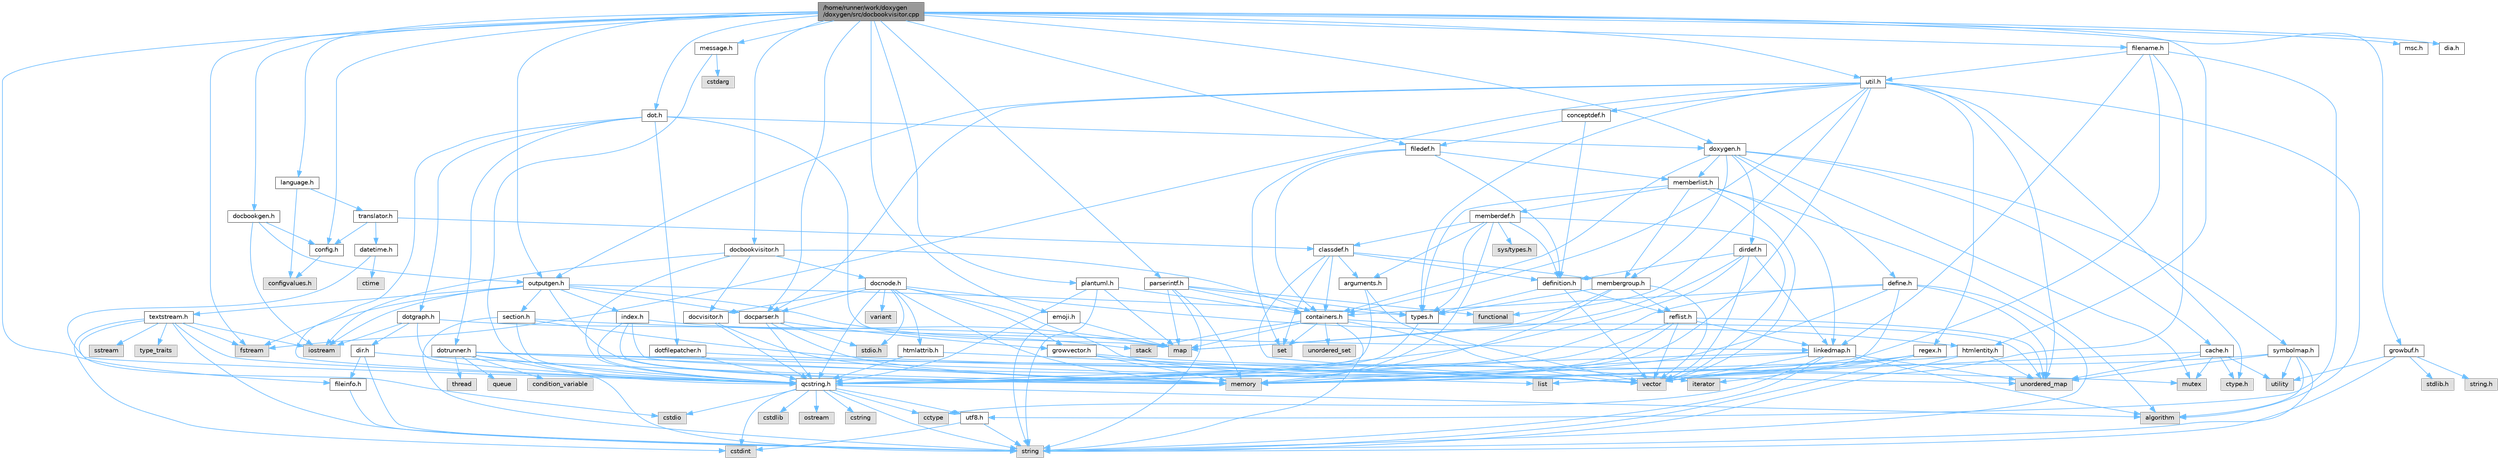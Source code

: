 digraph "/home/runner/work/doxygen/doxygen/src/docbookvisitor.cpp"
{
 // INTERACTIVE_SVG=YES
 // LATEX_PDF_SIZE
  bgcolor="transparent";
  edge [fontname=Helvetica,fontsize=10,labelfontname=Helvetica,labelfontsize=10];
  node [fontname=Helvetica,fontsize=10,shape=box,height=0.2,width=0.4];
  Node1 [label="/home/runner/work/doxygen\l/doxygen/src/docbookvisitor.cpp",height=0.2,width=0.4,color="gray40", fillcolor="grey60", style="filled", fontcolor="black",tooltip=" "];
  Node1 -> Node2 [color="steelblue1",style="solid"];
  Node2 [label="fstream",height=0.2,width=0.4,color="grey60", fillcolor="#E0E0E0", style="filled",tooltip=" "];
  Node1 -> Node3 [color="steelblue1",style="solid"];
  Node3 [label="docbookvisitor.h",height=0.2,width=0.4,color="grey40", fillcolor="white", style="filled",URL="$de/dcd/docbookvisitor_8h.html",tooltip=" "];
  Node3 -> Node4 [color="steelblue1",style="solid"];
  Node4 [label="iostream",height=0.2,width=0.4,color="grey60", fillcolor="#E0E0E0", style="filled",tooltip=" "];
  Node3 -> Node5 [color="steelblue1",style="solid"];
  Node5 [label="containers.h",height=0.2,width=0.4,color="grey40", fillcolor="white", style="filled",URL="$d5/d75/containers_8h.html",tooltip=" "];
  Node5 -> Node6 [color="steelblue1",style="solid"];
  Node6 [label="vector",height=0.2,width=0.4,color="grey60", fillcolor="#E0E0E0", style="filled",tooltip=" "];
  Node5 -> Node7 [color="steelblue1",style="solid"];
  Node7 [label="string",height=0.2,width=0.4,color="grey60", fillcolor="#E0E0E0", style="filled",tooltip=" "];
  Node5 -> Node8 [color="steelblue1",style="solid"];
  Node8 [label="set",height=0.2,width=0.4,color="grey60", fillcolor="#E0E0E0", style="filled",tooltip=" "];
  Node5 -> Node9 [color="steelblue1",style="solid"];
  Node9 [label="map",height=0.2,width=0.4,color="grey60", fillcolor="#E0E0E0", style="filled",tooltip=" "];
  Node5 -> Node10 [color="steelblue1",style="solid"];
  Node10 [label="unordered_set",height=0.2,width=0.4,color="grey60", fillcolor="#E0E0E0", style="filled",tooltip=" "];
  Node5 -> Node11 [color="steelblue1",style="solid"];
  Node11 [label="unordered_map",height=0.2,width=0.4,color="grey60", fillcolor="#E0E0E0", style="filled",tooltip=" "];
  Node5 -> Node12 [color="steelblue1",style="solid"];
  Node12 [label="stack",height=0.2,width=0.4,color="grey60", fillcolor="#E0E0E0", style="filled",tooltip=" "];
  Node3 -> Node13 [color="steelblue1",style="solid"];
  Node13 [label="docvisitor.h",height=0.2,width=0.4,color="grey40", fillcolor="white", style="filled",URL="$d2/d3c/docvisitor_8h.html",tooltip=" "];
  Node13 -> Node14 [color="steelblue1",style="solid"];
  Node14 [label="memory",height=0.2,width=0.4,color="grey60", fillcolor="#E0E0E0", style="filled",tooltip=" "];
  Node13 -> Node15 [color="steelblue1",style="solid"];
  Node15 [label="qcstring.h",height=0.2,width=0.4,color="grey40", fillcolor="white", style="filled",URL="$d7/d5c/qcstring_8h.html",tooltip=" "];
  Node15 -> Node7 [color="steelblue1",style="solid"];
  Node15 -> Node16 [color="steelblue1",style="solid"];
  Node16 [label="algorithm",height=0.2,width=0.4,color="grey60", fillcolor="#E0E0E0", style="filled",tooltip=" "];
  Node15 -> Node17 [color="steelblue1",style="solid"];
  Node17 [label="cctype",height=0.2,width=0.4,color="grey60", fillcolor="#E0E0E0", style="filled",tooltip=" "];
  Node15 -> Node18 [color="steelblue1",style="solid"];
  Node18 [label="cstring",height=0.2,width=0.4,color="grey60", fillcolor="#E0E0E0", style="filled",tooltip=" "];
  Node15 -> Node19 [color="steelblue1",style="solid"];
  Node19 [label="cstdio",height=0.2,width=0.4,color="grey60", fillcolor="#E0E0E0", style="filled",tooltip=" "];
  Node15 -> Node20 [color="steelblue1",style="solid"];
  Node20 [label="cstdlib",height=0.2,width=0.4,color="grey60", fillcolor="#E0E0E0", style="filled",tooltip=" "];
  Node15 -> Node21 [color="steelblue1",style="solid"];
  Node21 [label="cstdint",height=0.2,width=0.4,color="grey60", fillcolor="#E0E0E0", style="filled",tooltip=" "];
  Node15 -> Node22 [color="steelblue1",style="solid"];
  Node22 [label="ostream",height=0.2,width=0.4,color="grey60", fillcolor="#E0E0E0", style="filled",tooltip=" "];
  Node15 -> Node23 [color="steelblue1",style="solid"];
  Node23 [label="utf8.h",height=0.2,width=0.4,color="grey40", fillcolor="white", style="filled",URL="$db/d7c/utf8_8h.html",tooltip="Various UTF8 related helper functions."];
  Node23 -> Node21 [color="steelblue1",style="solid"];
  Node23 -> Node7 [color="steelblue1",style="solid"];
  Node3 -> Node24 [color="steelblue1",style="solid"];
  Node24 [label="docnode.h",height=0.2,width=0.4,color="grey40", fillcolor="white", style="filled",URL="$de/d2b/docnode_8h.html",tooltip=" "];
  Node24 -> Node25 [color="steelblue1",style="solid"];
  Node25 [label="stdio.h",height=0.2,width=0.4,color="grey60", fillcolor="#E0E0E0", style="filled",tooltip=" "];
  Node24 -> Node6 [color="steelblue1",style="solid"];
  Node24 -> Node14 [color="steelblue1",style="solid"];
  Node24 -> Node26 [color="steelblue1",style="solid"];
  Node26 [label="variant",height=0.2,width=0.4,color="grey60", fillcolor="#E0E0E0", style="filled",tooltip=" "];
  Node24 -> Node15 [color="steelblue1",style="solid"];
  Node24 -> Node13 [color="steelblue1",style="solid"];
  Node24 -> Node27 [color="steelblue1",style="solid"];
  Node27 [label="docparser.h",height=0.2,width=0.4,color="grey40", fillcolor="white", style="filled",URL="$de/d9c/docparser_8h.html",tooltip=" "];
  Node27 -> Node25 [color="steelblue1",style="solid"];
  Node27 -> Node14 [color="steelblue1",style="solid"];
  Node27 -> Node15 [color="steelblue1",style="solid"];
  Node27 -> Node28 [color="steelblue1",style="solid"];
  Node28 [label="growvector.h",height=0.2,width=0.4,color="grey40", fillcolor="white", style="filled",URL="$d7/d50/growvector_8h.html",tooltip=" "];
  Node28 -> Node6 [color="steelblue1",style="solid"];
  Node28 -> Node14 [color="steelblue1",style="solid"];
  Node28 -> Node29 [color="steelblue1",style="solid"];
  Node29 [label="iterator",height=0.2,width=0.4,color="grey60", fillcolor="#E0E0E0", style="filled",tooltip=" "];
  Node24 -> Node30 [color="steelblue1",style="solid"];
  Node30 [label="htmlattrib.h",height=0.2,width=0.4,color="grey40", fillcolor="white", style="filled",URL="$d0/d73/htmlattrib_8h.html",tooltip=" "];
  Node30 -> Node6 [color="steelblue1",style="solid"];
  Node30 -> Node15 [color="steelblue1",style="solid"];
  Node24 -> Node31 [color="steelblue1",style="solid"];
  Node31 [label="htmlentity.h",height=0.2,width=0.4,color="grey40", fillcolor="white", style="filled",URL="$db/dc6/htmlentity_8h.html",tooltip=" "];
  Node31 -> Node11 [color="steelblue1",style="solid"];
  Node31 -> Node7 [color="steelblue1",style="solid"];
  Node31 -> Node15 [color="steelblue1",style="solid"];
  Node24 -> Node28 [color="steelblue1",style="solid"];
  Node3 -> Node15 [color="steelblue1",style="solid"];
  Node1 -> Node27 [color="steelblue1",style="solid"];
  Node1 -> Node32 [color="steelblue1",style="solid"];
  Node32 [label="language.h",height=0.2,width=0.4,color="grey40", fillcolor="white", style="filled",URL="$d8/dce/language_8h.html",tooltip=" "];
  Node32 -> Node33 [color="steelblue1",style="solid"];
  Node33 [label="translator.h",height=0.2,width=0.4,color="grey40", fillcolor="white", style="filled",URL="$d9/df1/translator_8h.html",tooltip=" "];
  Node33 -> Node34 [color="steelblue1",style="solid"];
  Node34 [label="classdef.h",height=0.2,width=0.4,color="grey40", fillcolor="white", style="filled",URL="$d1/da6/classdef_8h.html",tooltip=" "];
  Node34 -> Node6 [color="steelblue1",style="solid"];
  Node34 -> Node8 [color="steelblue1",style="solid"];
  Node34 -> Node5 [color="steelblue1",style="solid"];
  Node34 -> Node35 [color="steelblue1",style="solid"];
  Node35 [label="definition.h",height=0.2,width=0.4,color="grey40", fillcolor="white", style="filled",URL="$df/da1/definition_8h.html",tooltip=" "];
  Node35 -> Node6 [color="steelblue1",style="solid"];
  Node35 -> Node36 [color="steelblue1",style="solid"];
  Node36 [label="types.h",height=0.2,width=0.4,color="grey40", fillcolor="white", style="filled",URL="$d9/d49/types_8h.html",tooltip="This file contains a number of basic enums and types."];
  Node36 -> Node15 [color="steelblue1",style="solid"];
  Node35 -> Node37 [color="steelblue1",style="solid"];
  Node37 [label="reflist.h",height=0.2,width=0.4,color="grey40", fillcolor="white", style="filled",URL="$d1/d02/reflist_8h.html",tooltip=" "];
  Node37 -> Node6 [color="steelblue1",style="solid"];
  Node37 -> Node11 [color="steelblue1",style="solid"];
  Node37 -> Node14 [color="steelblue1",style="solid"];
  Node37 -> Node15 [color="steelblue1",style="solid"];
  Node37 -> Node38 [color="steelblue1",style="solid"];
  Node38 [label="linkedmap.h",height=0.2,width=0.4,color="grey40", fillcolor="white", style="filled",URL="$da/de1/linkedmap_8h.html",tooltip=" "];
  Node38 -> Node11 [color="steelblue1",style="solid"];
  Node38 -> Node6 [color="steelblue1",style="solid"];
  Node38 -> Node14 [color="steelblue1",style="solid"];
  Node38 -> Node7 [color="steelblue1",style="solid"];
  Node38 -> Node16 [color="steelblue1",style="solid"];
  Node38 -> Node17 [color="steelblue1",style="solid"];
  Node38 -> Node15 [color="steelblue1",style="solid"];
  Node34 -> Node39 [color="steelblue1",style="solid"];
  Node39 [label="arguments.h",height=0.2,width=0.4,color="grey40", fillcolor="white", style="filled",URL="$df/d9b/arguments_8h.html",tooltip=" "];
  Node39 -> Node6 [color="steelblue1",style="solid"];
  Node39 -> Node15 [color="steelblue1",style="solid"];
  Node34 -> Node40 [color="steelblue1",style="solid"];
  Node40 [label="membergroup.h",height=0.2,width=0.4,color="grey40", fillcolor="white", style="filled",URL="$d9/d11/membergroup_8h.html",tooltip=" "];
  Node40 -> Node6 [color="steelblue1",style="solid"];
  Node40 -> Node9 [color="steelblue1",style="solid"];
  Node40 -> Node14 [color="steelblue1",style="solid"];
  Node40 -> Node36 [color="steelblue1",style="solid"];
  Node40 -> Node37 [color="steelblue1",style="solid"];
  Node33 -> Node41 [color="steelblue1",style="solid"];
  Node41 [label="config.h",height=0.2,width=0.4,color="grey40", fillcolor="white", style="filled",URL="$db/d16/config_8h.html",tooltip=" "];
  Node41 -> Node42 [color="steelblue1",style="solid"];
  Node42 [label="configvalues.h",height=0.2,width=0.4,color="grey60", fillcolor="#E0E0E0", style="filled",tooltip=" "];
  Node33 -> Node43 [color="steelblue1",style="solid"];
  Node43 [label="datetime.h",height=0.2,width=0.4,color="grey40", fillcolor="white", style="filled",URL="$de/d1b/datetime_8h.html",tooltip=" "];
  Node43 -> Node44 [color="steelblue1",style="solid"];
  Node44 [label="ctime",height=0.2,width=0.4,color="grey60", fillcolor="#E0E0E0", style="filled",tooltip=" "];
  Node43 -> Node15 [color="steelblue1",style="solid"];
  Node32 -> Node42 [color="steelblue1",style="solid"];
  Node1 -> Node45 [color="steelblue1",style="solid"];
  Node45 [label="doxygen.h",height=0.2,width=0.4,color="grey40", fillcolor="white", style="filled",URL="$d1/da1/doxygen_8h.html",tooltip=" "];
  Node45 -> Node46 [color="steelblue1",style="solid"];
  Node46 [label="mutex",height=0.2,width=0.4,color="grey60", fillcolor="#E0E0E0", style="filled",tooltip=" "];
  Node45 -> Node5 [color="steelblue1",style="solid"];
  Node45 -> Node40 [color="steelblue1",style="solid"];
  Node45 -> Node47 [color="steelblue1",style="solid"];
  Node47 [label="dirdef.h",height=0.2,width=0.4,color="grey40", fillcolor="white", style="filled",URL="$d6/d15/dirdef_8h.html",tooltip=" "];
  Node47 -> Node6 [color="steelblue1",style="solid"];
  Node47 -> Node9 [color="steelblue1",style="solid"];
  Node47 -> Node15 [color="steelblue1",style="solid"];
  Node47 -> Node38 [color="steelblue1",style="solid"];
  Node47 -> Node35 [color="steelblue1",style="solid"];
  Node45 -> Node48 [color="steelblue1",style="solid"];
  Node48 [label="memberlist.h",height=0.2,width=0.4,color="grey40", fillcolor="white", style="filled",URL="$dd/d78/memberlist_8h.html",tooltip=" "];
  Node48 -> Node6 [color="steelblue1",style="solid"];
  Node48 -> Node16 [color="steelblue1",style="solid"];
  Node48 -> Node49 [color="steelblue1",style="solid"];
  Node49 [label="memberdef.h",height=0.2,width=0.4,color="grey40", fillcolor="white", style="filled",URL="$d4/d46/memberdef_8h.html",tooltip=" "];
  Node49 -> Node6 [color="steelblue1",style="solid"];
  Node49 -> Node14 [color="steelblue1",style="solid"];
  Node49 -> Node50 [color="steelblue1",style="solid"];
  Node50 [label="sys/types.h",height=0.2,width=0.4,color="grey60", fillcolor="#E0E0E0", style="filled",tooltip=" "];
  Node49 -> Node36 [color="steelblue1",style="solid"];
  Node49 -> Node35 [color="steelblue1",style="solid"];
  Node49 -> Node39 [color="steelblue1",style="solid"];
  Node49 -> Node34 [color="steelblue1",style="solid"];
  Node48 -> Node38 [color="steelblue1",style="solid"];
  Node48 -> Node36 [color="steelblue1",style="solid"];
  Node48 -> Node40 [color="steelblue1",style="solid"];
  Node45 -> Node51 [color="steelblue1",style="solid"];
  Node51 [label="define.h",height=0.2,width=0.4,color="grey40", fillcolor="white", style="filled",URL="$df/d67/define_8h.html",tooltip=" "];
  Node51 -> Node6 [color="steelblue1",style="solid"];
  Node51 -> Node14 [color="steelblue1",style="solid"];
  Node51 -> Node7 [color="steelblue1",style="solid"];
  Node51 -> Node11 [color="steelblue1",style="solid"];
  Node51 -> Node15 [color="steelblue1",style="solid"];
  Node51 -> Node5 [color="steelblue1",style="solid"];
  Node45 -> Node52 [color="steelblue1",style="solid"];
  Node52 [label="cache.h",height=0.2,width=0.4,color="grey40", fillcolor="white", style="filled",URL="$d3/d26/cache_8h.html",tooltip=" "];
  Node52 -> Node53 [color="steelblue1",style="solid"];
  Node53 [label="list",height=0.2,width=0.4,color="grey60", fillcolor="#E0E0E0", style="filled",tooltip=" "];
  Node52 -> Node11 [color="steelblue1",style="solid"];
  Node52 -> Node46 [color="steelblue1",style="solid"];
  Node52 -> Node54 [color="steelblue1",style="solid"];
  Node54 [label="utility",height=0.2,width=0.4,color="grey60", fillcolor="#E0E0E0", style="filled",tooltip=" "];
  Node52 -> Node55 [color="steelblue1",style="solid"];
  Node55 [label="ctype.h",height=0.2,width=0.4,color="grey60", fillcolor="#E0E0E0", style="filled",tooltip=" "];
  Node45 -> Node56 [color="steelblue1",style="solid"];
  Node56 [label="symbolmap.h",height=0.2,width=0.4,color="grey40", fillcolor="white", style="filled",URL="$d7/ddd/symbolmap_8h.html",tooltip=" "];
  Node56 -> Node16 [color="steelblue1",style="solid"];
  Node56 -> Node11 [color="steelblue1",style="solid"];
  Node56 -> Node6 [color="steelblue1",style="solid"];
  Node56 -> Node7 [color="steelblue1",style="solid"];
  Node56 -> Node54 [color="steelblue1",style="solid"];
  Node1 -> Node57 [color="steelblue1",style="solid"];
  Node57 [label="outputgen.h",height=0.2,width=0.4,color="grey40", fillcolor="white", style="filled",URL="$df/d06/outputgen_8h.html",tooltip=" "];
  Node57 -> Node14 [color="steelblue1",style="solid"];
  Node57 -> Node12 [color="steelblue1",style="solid"];
  Node57 -> Node4 [color="steelblue1",style="solid"];
  Node57 -> Node2 [color="steelblue1",style="solid"];
  Node57 -> Node36 [color="steelblue1",style="solid"];
  Node57 -> Node58 [color="steelblue1",style="solid"];
  Node58 [label="index.h",height=0.2,width=0.4,color="grey40", fillcolor="white", style="filled",URL="$d1/db5/index_8h.html",tooltip=" "];
  Node58 -> Node14 [color="steelblue1",style="solid"];
  Node58 -> Node6 [color="steelblue1",style="solid"];
  Node58 -> Node9 [color="steelblue1",style="solid"];
  Node58 -> Node15 [color="steelblue1",style="solid"];
  Node57 -> Node59 [color="steelblue1",style="solid"];
  Node59 [label="section.h",height=0.2,width=0.4,color="grey40", fillcolor="white", style="filled",URL="$d1/d2a/section_8h.html",tooltip=" "];
  Node59 -> Node7 [color="steelblue1",style="solid"];
  Node59 -> Node11 [color="steelblue1",style="solid"];
  Node59 -> Node15 [color="steelblue1",style="solid"];
  Node59 -> Node38 [color="steelblue1",style="solid"];
  Node57 -> Node60 [color="steelblue1",style="solid"];
  Node60 [label="textstream.h",height=0.2,width=0.4,color="grey40", fillcolor="white", style="filled",URL="$d4/d7d/textstream_8h.html",tooltip=" "];
  Node60 -> Node7 [color="steelblue1",style="solid"];
  Node60 -> Node4 [color="steelblue1",style="solid"];
  Node60 -> Node61 [color="steelblue1",style="solid"];
  Node61 [label="sstream",height=0.2,width=0.4,color="grey60", fillcolor="#E0E0E0", style="filled",tooltip=" "];
  Node60 -> Node21 [color="steelblue1",style="solid"];
  Node60 -> Node19 [color="steelblue1",style="solid"];
  Node60 -> Node2 [color="steelblue1",style="solid"];
  Node60 -> Node62 [color="steelblue1",style="solid"];
  Node62 [label="type_traits",height=0.2,width=0.4,color="grey60", fillcolor="#E0E0E0", style="filled",tooltip=" "];
  Node60 -> Node15 [color="steelblue1",style="solid"];
  Node57 -> Node27 [color="steelblue1",style="solid"];
  Node1 -> Node63 [color="steelblue1",style="solid"];
  Node63 [label="docbookgen.h",height=0.2,width=0.4,color="grey40", fillcolor="white", style="filled",URL="$de/dea/docbookgen_8h.html",tooltip=" "];
  Node63 -> Node4 [color="steelblue1",style="solid"];
  Node63 -> Node41 [color="steelblue1",style="solid"];
  Node63 -> Node57 [color="steelblue1",style="solid"];
  Node1 -> Node64 [color="steelblue1",style="solid"];
  Node64 [label="dot.h",height=0.2,width=0.4,color="grey40", fillcolor="white", style="filled",URL="$d6/d4a/dot_8h.html",tooltip=" "];
  Node64 -> Node9 [color="steelblue1",style="solid"];
  Node64 -> Node15 [color="steelblue1",style="solid"];
  Node64 -> Node65 [color="steelblue1",style="solid"];
  Node65 [label="dotgraph.h",height=0.2,width=0.4,color="grey40", fillcolor="white", style="filled",URL="$d0/daa/dotgraph_8h.html",tooltip=" "];
  Node65 -> Node4 [color="steelblue1",style="solid"];
  Node65 -> Node9 [color="steelblue1",style="solid"];
  Node65 -> Node15 [color="steelblue1",style="solid"];
  Node65 -> Node66 [color="steelblue1",style="solid"];
  Node66 [label="dir.h",height=0.2,width=0.4,color="grey40", fillcolor="white", style="filled",URL="$df/d9c/dir_8h.html",tooltip=" "];
  Node66 -> Node7 [color="steelblue1",style="solid"];
  Node66 -> Node14 [color="steelblue1",style="solid"];
  Node66 -> Node67 [color="steelblue1",style="solid"];
  Node67 [label="fileinfo.h",height=0.2,width=0.4,color="grey40", fillcolor="white", style="filled",URL="$df/d45/fileinfo_8h.html",tooltip=" "];
  Node67 -> Node7 [color="steelblue1",style="solid"];
  Node64 -> Node68 [color="steelblue1",style="solid"];
  Node68 [label="dotfilepatcher.h",height=0.2,width=0.4,color="grey40", fillcolor="white", style="filled",URL="$d3/d38/dotfilepatcher_8h.html",tooltip=" "];
  Node68 -> Node6 [color="steelblue1",style="solid"];
  Node68 -> Node15 [color="steelblue1",style="solid"];
  Node64 -> Node69 [color="steelblue1",style="solid"];
  Node69 [label="dotrunner.h",height=0.2,width=0.4,color="grey40", fillcolor="white", style="filled",URL="$d2/dd1/dotrunner_8h.html",tooltip=" "];
  Node69 -> Node7 [color="steelblue1",style="solid"];
  Node69 -> Node70 [color="steelblue1",style="solid"];
  Node70 [label="thread",height=0.2,width=0.4,color="grey60", fillcolor="#E0E0E0", style="filled",tooltip=" "];
  Node69 -> Node53 [color="steelblue1",style="solid"];
  Node69 -> Node71 [color="steelblue1",style="solid"];
  Node71 [label="queue",height=0.2,width=0.4,color="grey60", fillcolor="#E0E0E0", style="filled",tooltip=" "];
  Node69 -> Node46 [color="steelblue1",style="solid"];
  Node69 -> Node72 [color="steelblue1",style="solid"];
  Node72 [label="condition_variable",height=0.2,width=0.4,color="grey60", fillcolor="#E0E0E0", style="filled",tooltip=" "];
  Node69 -> Node14 [color="steelblue1",style="solid"];
  Node69 -> Node15 [color="steelblue1",style="solid"];
  Node64 -> Node45 [color="steelblue1",style="solid"];
  Node1 -> Node73 [color="steelblue1",style="solid"];
  Node73 [label="message.h",height=0.2,width=0.4,color="grey40", fillcolor="white", style="filled",URL="$d2/d0d/message_8h.html",tooltip=" "];
  Node73 -> Node74 [color="steelblue1",style="solid"];
  Node74 [label="cstdarg",height=0.2,width=0.4,color="grey60", fillcolor="#E0E0E0", style="filled",tooltip=" "];
  Node73 -> Node15 [color="steelblue1",style="solid"];
  Node1 -> Node75 [color="steelblue1",style="solid"];
  Node75 [label="util.h",height=0.2,width=0.4,color="grey40", fillcolor="white", style="filled",URL="$d8/d3c/util_8h.html",tooltip="A bunch of utility functions."];
  Node75 -> Node14 [color="steelblue1",style="solid"];
  Node75 -> Node11 [color="steelblue1",style="solid"];
  Node75 -> Node16 [color="steelblue1",style="solid"];
  Node75 -> Node76 [color="steelblue1",style="solid"];
  Node76 [label="functional",height=0.2,width=0.4,color="grey60", fillcolor="#E0E0E0", style="filled",tooltip=" "];
  Node75 -> Node2 [color="steelblue1",style="solid"];
  Node75 -> Node55 [color="steelblue1",style="solid"];
  Node75 -> Node36 [color="steelblue1",style="solid"];
  Node75 -> Node27 [color="steelblue1",style="solid"];
  Node75 -> Node5 [color="steelblue1",style="solid"];
  Node75 -> Node57 [color="steelblue1",style="solid"];
  Node75 -> Node77 [color="steelblue1",style="solid"];
  Node77 [label="regex.h",height=0.2,width=0.4,color="grey40", fillcolor="white", style="filled",URL="$d1/d21/regex_8h.html",tooltip=" "];
  Node77 -> Node14 [color="steelblue1",style="solid"];
  Node77 -> Node7 [color="steelblue1",style="solid"];
  Node77 -> Node6 [color="steelblue1",style="solid"];
  Node77 -> Node29 [color="steelblue1",style="solid"];
  Node75 -> Node78 [color="steelblue1",style="solid"];
  Node78 [label="conceptdef.h",height=0.2,width=0.4,color="grey40", fillcolor="white", style="filled",URL="$da/df1/conceptdef_8h.html",tooltip=" "];
  Node78 -> Node35 [color="steelblue1",style="solid"];
  Node78 -> Node79 [color="steelblue1",style="solid"];
  Node79 [label="filedef.h",height=0.2,width=0.4,color="grey40", fillcolor="white", style="filled",URL="$d4/d3a/filedef_8h.html",tooltip=" "];
  Node79 -> Node8 [color="steelblue1",style="solid"];
  Node79 -> Node35 [color="steelblue1",style="solid"];
  Node79 -> Node48 [color="steelblue1",style="solid"];
  Node79 -> Node5 [color="steelblue1",style="solid"];
  Node1 -> Node80 [color="steelblue1",style="solid"];
  Node80 [label="parserintf.h",height=0.2,width=0.4,color="grey40", fillcolor="white", style="filled",URL="$da/d55/parserintf_8h.html",tooltip=" "];
  Node80 -> Node76 [color="steelblue1",style="solid"];
  Node80 -> Node14 [color="steelblue1",style="solid"];
  Node80 -> Node9 [color="steelblue1",style="solid"];
  Node80 -> Node7 [color="steelblue1",style="solid"];
  Node80 -> Node36 [color="steelblue1",style="solid"];
  Node80 -> Node5 [color="steelblue1",style="solid"];
  Node1 -> Node81 [color="steelblue1",style="solid"];
  Node81 [label="filename.h",height=0.2,width=0.4,color="grey40", fillcolor="white", style="filled",URL="$dc/dd6/filename_8h.html",tooltip=" "];
  Node81 -> Node14 [color="steelblue1",style="solid"];
  Node81 -> Node6 [color="steelblue1",style="solid"];
  Node81 -> Node38 [color="steelblue1",style="solid"];
  Node81 -> Node23 [color="steelblue1",style="solid"];
  Node81 -> Node75 [color="steelblue1",style="solid"];
  Node1 -> Node41 [color="steelblue1",style="solid"];
  Node1 -> Node79 [color="steelblue1",style="solid"];
  Node1 -> Node82 [color="steelblue1",style="solid"];
  Node82 [label="msc.h",height=0.2,width=0.4,color="grey40", fillcolor="white", style="filled",URL="$dc/d66/msc_8h.html",tooltip=" "];
  Node1 -> Node83 [color="steelblue1",style="solid"];
  Node83 [label="dia.h",height=0.2,width=0.4,color="grey40", fillcolor="white", style="filled",URL="$da/d49/dia_8h.html",tooltip=" "];
  Node1 -> Node31 [color="steelblue1",style="solid"];
  Node1 -> Node84 [color="steelblue1",style="solid"];
  Node84 [label="emoji.h",height=0.2,width=0.4,color="grey40", fillcolor="white", style="filled",URL="$d6/dd3/emoji_8h.html",tooltip=" "];
  Node84 -> Node9 [color="steelblue1",style="solid"];
  Node84 -> Node7 [color="steelblue1",style="solid"];
  Node1 -> Node85 [color="steelblue1",style="solid"];
  Node85 [label="plantuml.h",height=0.2,width=0.4,color="grey40", fillcolor="white", style="filled",URL="$d3/dde/plantuml_8h.html",tooltip=" "];
  Node85 -> Node9 [color="steelblue1",style="solid"];
  Node85 -> Node7 [color="steelblue1",style="solid"];
  Node85 -> Node5 [color="steelblue1",style="solid"];
  Node85 -> Node15 [color="steelblue1",style="solid"];
  Node1 -> Node86 [color="steelblue1",style="solid"];
  Node86 [label="growbuf.h",height=0.2,width=0.4,color="grey40", fillcolor="white", style="filled",URL="$dd/d72/growbuf_8h.html",tooltip=" "];
  Node86 -> Node54 [color="steelblue1",style="solid"];
  Node86 -> Node87 [color="steelblue1",style="solid"];
  Node87 [label="stdlib.h",height=0.2,width=0.4,color="grey60", fillcolor="#E0E0E0", style="filled",tooltip=" "];
  Node86 -> Node88 [color="steelblue1",style="solid"];
  Node88 [label="string.h",height=0.2,width=0.4,color="grey60", fillcolor="#E0E0E0", style="filled",tooltip=" "];
  Node86 -> Node7 [color="steelblue1",style="solid"];
  Node1 -> Node67 [color="steelblue1",style="solid"];
}
